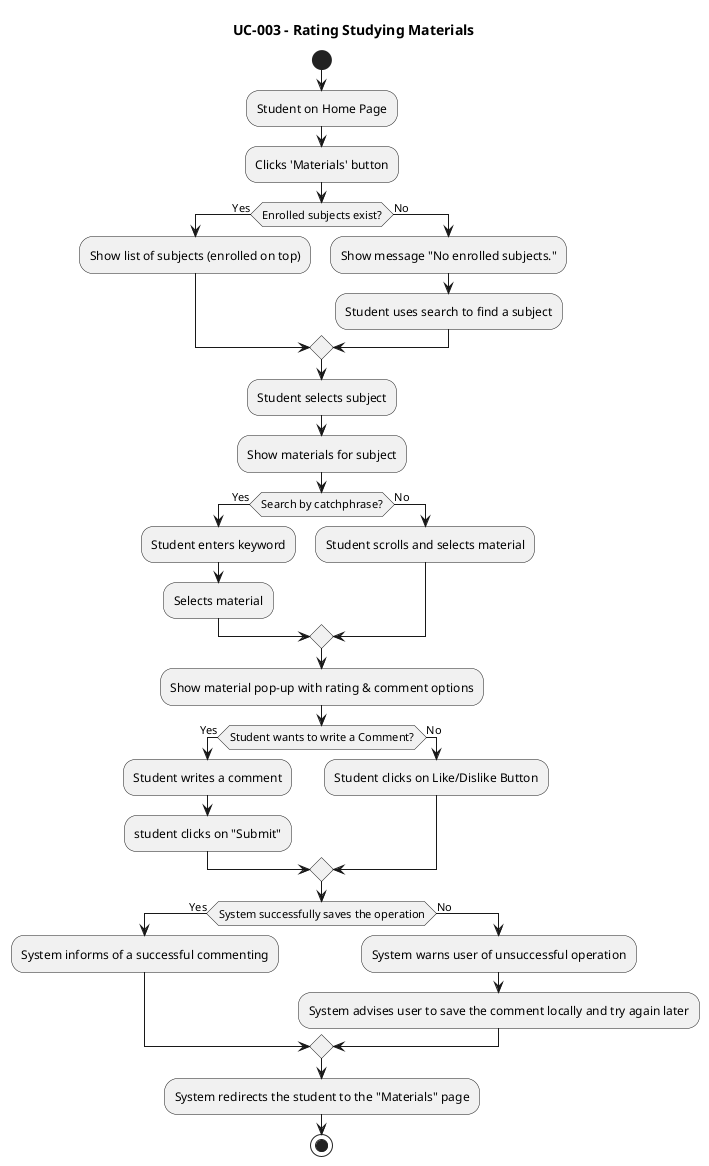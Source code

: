 @startuml RatingStudyingMaterials
title UC-003 – Rating Studying Materials

start
:Student on Home Page;
:Clicks 'Materials' button;

if (Enrolled subjects exist?) then (Yes)
  :Show list of subjects (enrolled on top);
else (No)
  :Show message "No enrolled subjects.";
  :Student uses search to find a subject;
endif

:Student selects subject;

:Show materials for subject;

if (Search by catchphrase?) then (Yes)
  :Student enters keyword;
  :Selects material;
else (No)
  :Student scrolls and selects material;
endif

:Show material pop-up with rating & comment options;

if (Student wants to write a Comment?) then (Yes)
  :Student writes a comment;
  :student clicks on "Submit";
  else (No)
  :Student clicks on Like/Dislike Button;
endif

if (System successfully saves the operation) then (Yes)
    :System informs of a successful commenting;
    else (No)
    :System warns user of unsuccessful operation;
    :System advises user to save the comment locally and try again later;
    endif
:System redirects the student to the "Materials" page;

stop
@enduml
